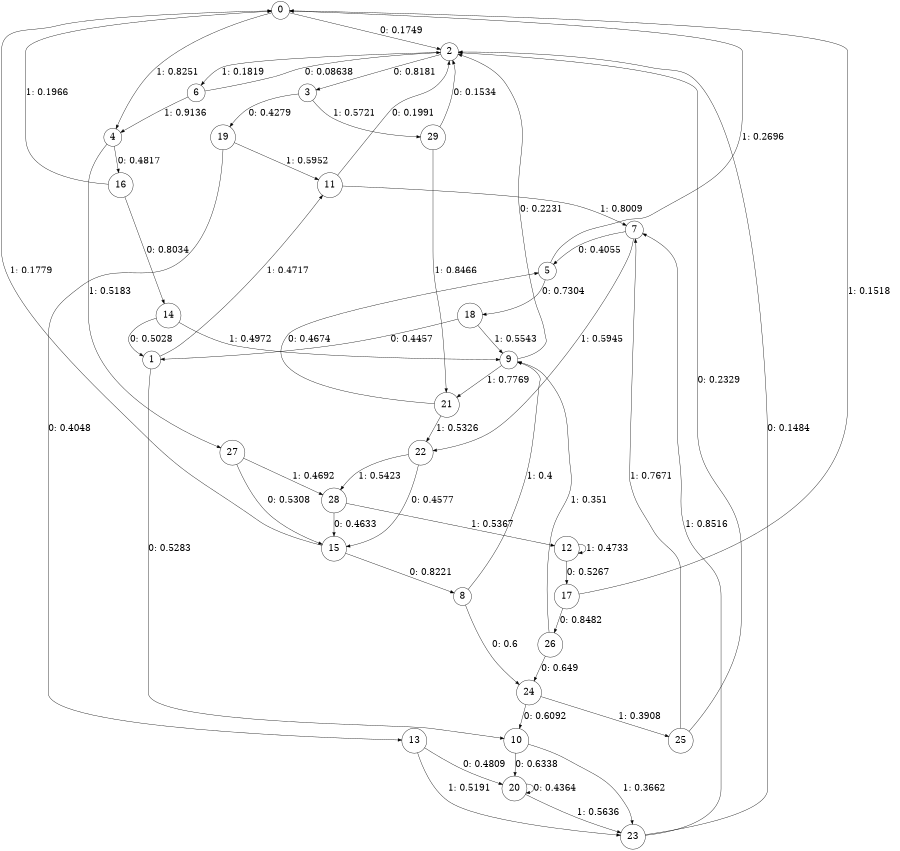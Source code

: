 digraph "ch34faceL7" {
size = "6,8.5";
ratio = "fill";
node [shape = circle];
node [fontsize = 24];
edge [fontsize = 24];
0 -> 2 [label = "0: 0.1749   "];
0 -> 4 [label = "1: 0.8251   "];
1 -> 10 [label = "0: 0.5283   "];
1 -> 11 [label = "1: 0.4717   "];
2 -> 3 [label = "0: 0.8181   "];
2 -> 6 [label = "1: 0.1819   "];
3 -> 19 [label = "0: 0.4279   "];
3 -> 29 [label = "1: 0.5721   "];
4 -> 16 [label = "0: 0.4817   "];
4 -> 27 [label = "1: 0.5183   "];
5 -> 18 [label = "0: 0.7304   "];
5 -> 0 [label = "1: 0.2696   "];
6 -> 2 [label = "0: 0.08638  "];
6 -> 4 [label = "1: 0.9136   "];
7 -> 5 [label = "0: 0.4055   "];
7 -> 22 [label = "1: 0.5945   "];
8 -> 24 [label = "0: 0.6      "];
8 -> 9 [label = "1: 0.4      "];
9 -> 2 [label = "0: 0.2231   "];
9 -> 21 [label = "1: 0.7769   "];
10 -> 20 [label = "0: 0.6338   "];
10 -> 23 [label = "1: 0.3662   "];
11 -> 2 [label = "0: 0.1991   "];
11 -> 7 [label = "1: 0.8009   "];
12 -> 17 [label = "0: 0.5267   "];
12 -> 12 [label = "1: 0.4733   "];
13 -> 20 [label = "0: 0.4809   "];
13 -> 23 [label = "1: 0.5191   "];
14 -> 1 [label = "0: 0.5028   "];
14 -> 9 [label = "1: 0.4972   "];
15 -> 8 [label = "0: 0.8221   "];
15 -> 0 [label = "1: 0.1779   "];
16 -> 14 [label = "0: 0.8034   "];
16 -> 0 [label = "1: 0.1966   "];
17 -> 26 [label = "0: 0.8482   "];
17 -> 0 [label = "1: 0.1518   "];
18 -> 1 [label = "0: 0.4457   "];
18 -> 9 [label = "1: 0.5543   "];
19 -> 13 [label = "0: 0.4048   "];
19 -> 11 [label = "1: 0.5952   "];
20 -> 20 [label = "0: 0.4364   "];
20 -> 23 [label = "1: 0.5636   "];
21 -> 5 [label = "0: 0.4674   "];
21 -> 22 [label = "1: 0.5326   "];
22 -> 15 [label = "0: 0.4577   "];
22 -> 28 [label = "1: 0.5423   "];
23 -> 2 [label = "0: 0.1484   "];
23 -> 7 [label = "1: 0.8516   "];
24 -> 10 [label = "0: 0.6092   "];
24 -> 25 [label = "1: 0.3908   "];
25 -> 2 [label = "0: 0.2329   "];
25 -> 7 [label = "1: 0.7671   "];
26 -> 24 [label = "0: 0.649    "];
26 -> 9 [label = "1: 0.351    "];
27 -> 15 [label = "0: 0.5308   "];
27 -> 28 [label = "1: 0.4692   "];
28 -> 15 [label = "0: 0.4633   "];
28 -> 12 [label = "1: 0.5367   "];
29 -> 2 [label = "0: 0.1534   "];
29 -> 21 [label = "1: 0.8466   "];
}